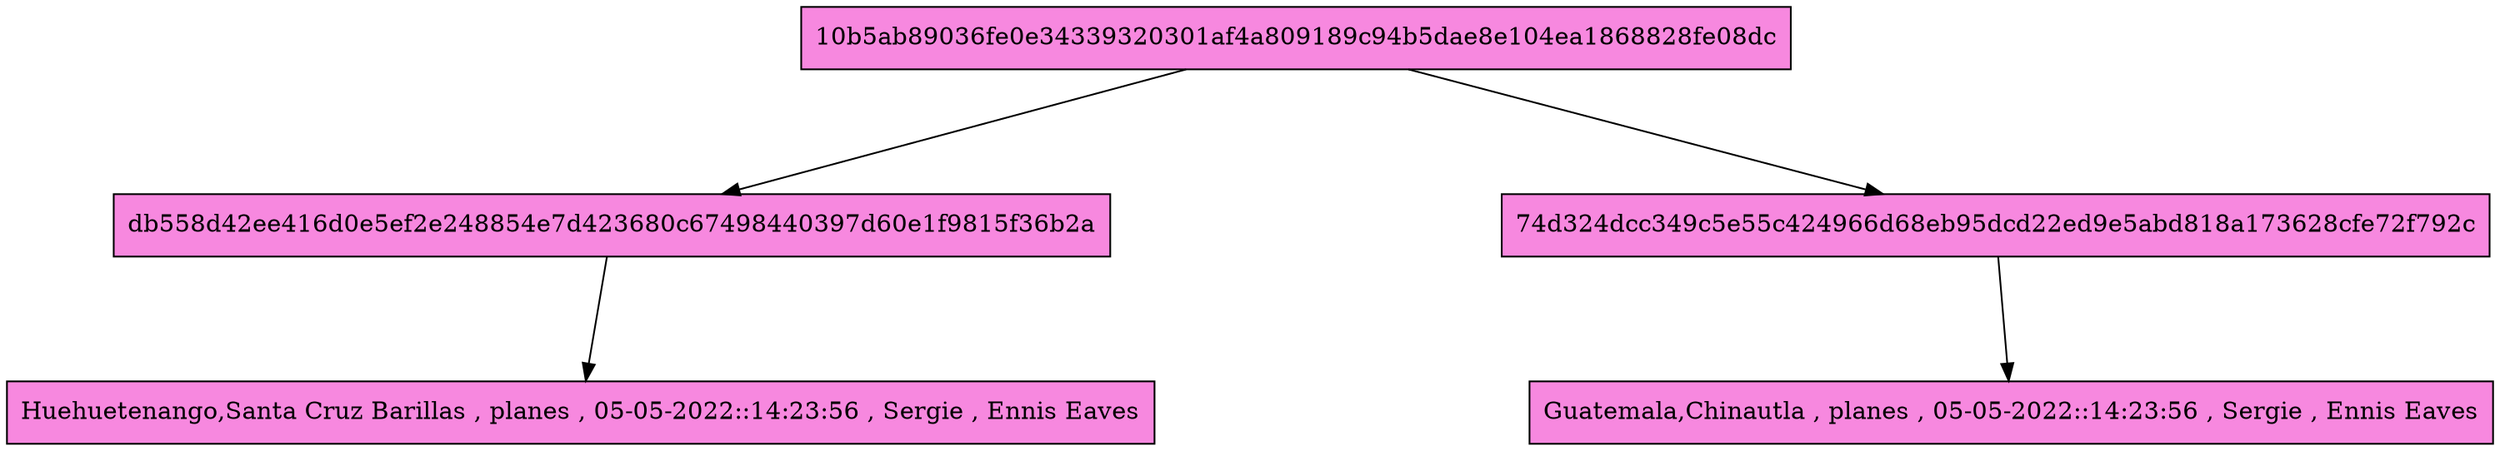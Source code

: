 digraph G {
nodesep=3; 
ranksep=1;
node[shape=box style = filled fillcolor="#F788DF"];
	NodoABB1156720986[ label="10b5ab89036fe0e34339320301af4a809189c94b5dae8e104ea1868828fe08dc"  ];
	NodoABB2107748892[ label="db558d42ee416d0e5ef2e248854e7d423680c67498440397d60e1f9815f36b2a"];
NodoABB1156720986->NodoABB2107748892
	NodoABB2107748892[ label="db558d42ee416d0e5ef2e248854e7d423680c67498440397d60e1f9815f36b2a"  ];
	NodoABB2107748892db558d42ee416d0e5ef2e248854e7d423680c67498440397d60e1f9815f36b2a[ label="Huehuetenango,Santa Cruz Barillas , planes , 05-05-2022::14:23:56 , Sergie , Ennis Eaves"  ];
NodoABB2107748892->NodoABB2107748892db558d42ee416d0e5ef2e248854e7d423680c67498440397d60e1f9815f36b2a
	NodoABB1814930713[ label="74d324dcc349c5e55c424966d68eb95dcd22ed9e5abd818a173628cfe72f792c" ];
NodoABB1156720986->NodoABB1814930713
	NodoABB1814930713[ label="74d324dcc349c5e55c424966d68eb95dcd22ed9e5abd818a173628cfe72f792c"  ];
	NodoABB181493071374d324dcc349c5e55c424966d68eb95dcd22ed9e5abd818a173628cfe72f792c[ label="Guatemala,Chinautla , planes , 05-05-2022::14:23:56 , Sergie , Ennis Eaves"  ];
NodoABB1814930713->NodoABB181493071374d324dcc349c5e55c424966d68eb95dcd22ed9e5abd818a173628cfe72f792c
}